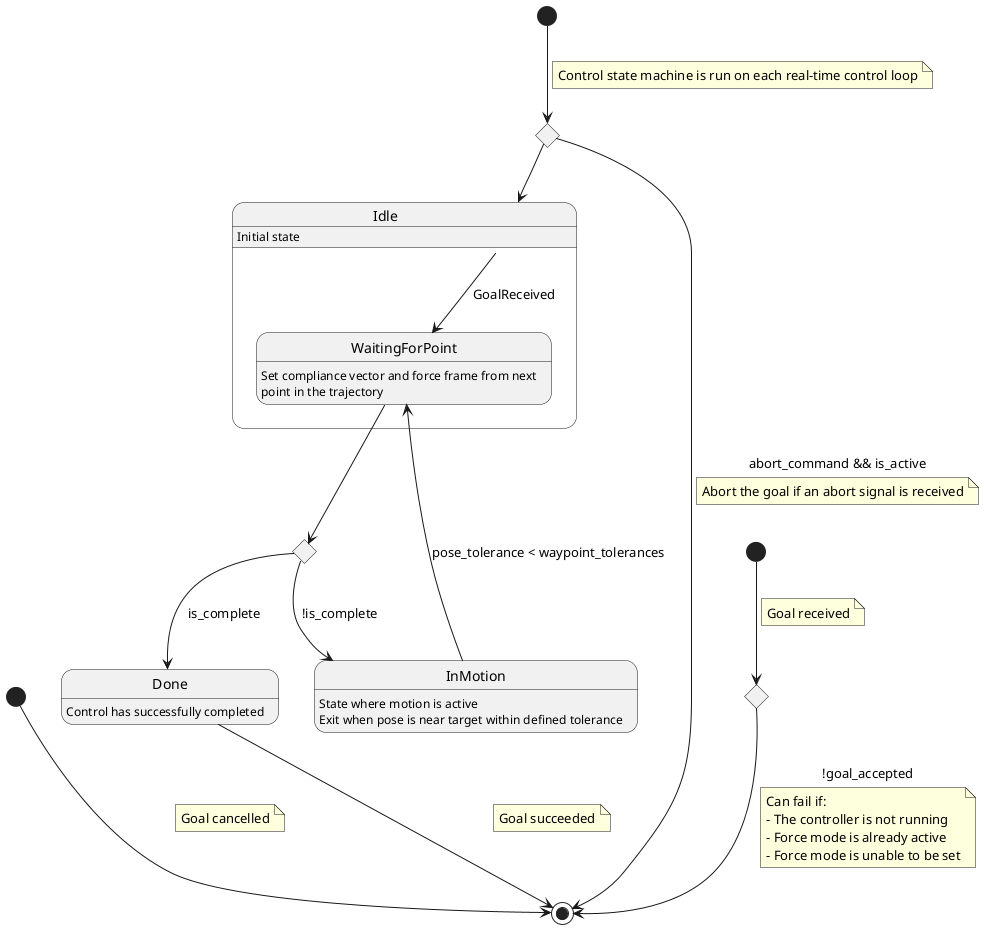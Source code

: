 @startuml

state GoalValidCond <<choice>>

[*] -down-> GoalValidCond
note on link
Goal received
end note

state GoalCancelled <<start>>
GoalCancelled -down-> [*]
note on link
Goal cancelled
end note

GoalValidCond -down-> [*] : !goal_accepted
note on link
Can fail if:
- The controller is not running
- Force mode is already active
- Force mode is unable to be set
end note

state Transform <<start>>
state HardwareAborted <<choice>>

Transform -down-> HardwareAborted
note on link
Control state machine is run on each real-time control loop
end note

HardwareAborted -down-> [*] : abort_command && is_active
note on link
Abort the goal if an abort signal is received
end note

HardwareAborted -down-> Idle

state Idle {
    Idle : Initial state
    Idle -down-> WaitingForPoint : GoalReceived
}

state IsCompleteCond <<choice>>

state WaitingForPoint {
    WaitingForPoint : Set compliance vector and force frame from next
    WaitingForPoint : point in the trajectory
    WaitingForPoint -down-> IsCompleteCond
}

IsCompleteCond -down-> InMotion : !is_complete
IsCompleteCond -down-> Done : is_complete

state InMotion {
    InMotion : State where motion is active
    InMotion : Exit when pose is near target within defined tolerance
    InMotion -up-> WaitingForPoint : pose_tolerance < waypoint_tolerances
}


state Done {
    Done : Control has successfully completed
}


Done -down-> [*]
note on link
Goal succeeded
end note



@enduml